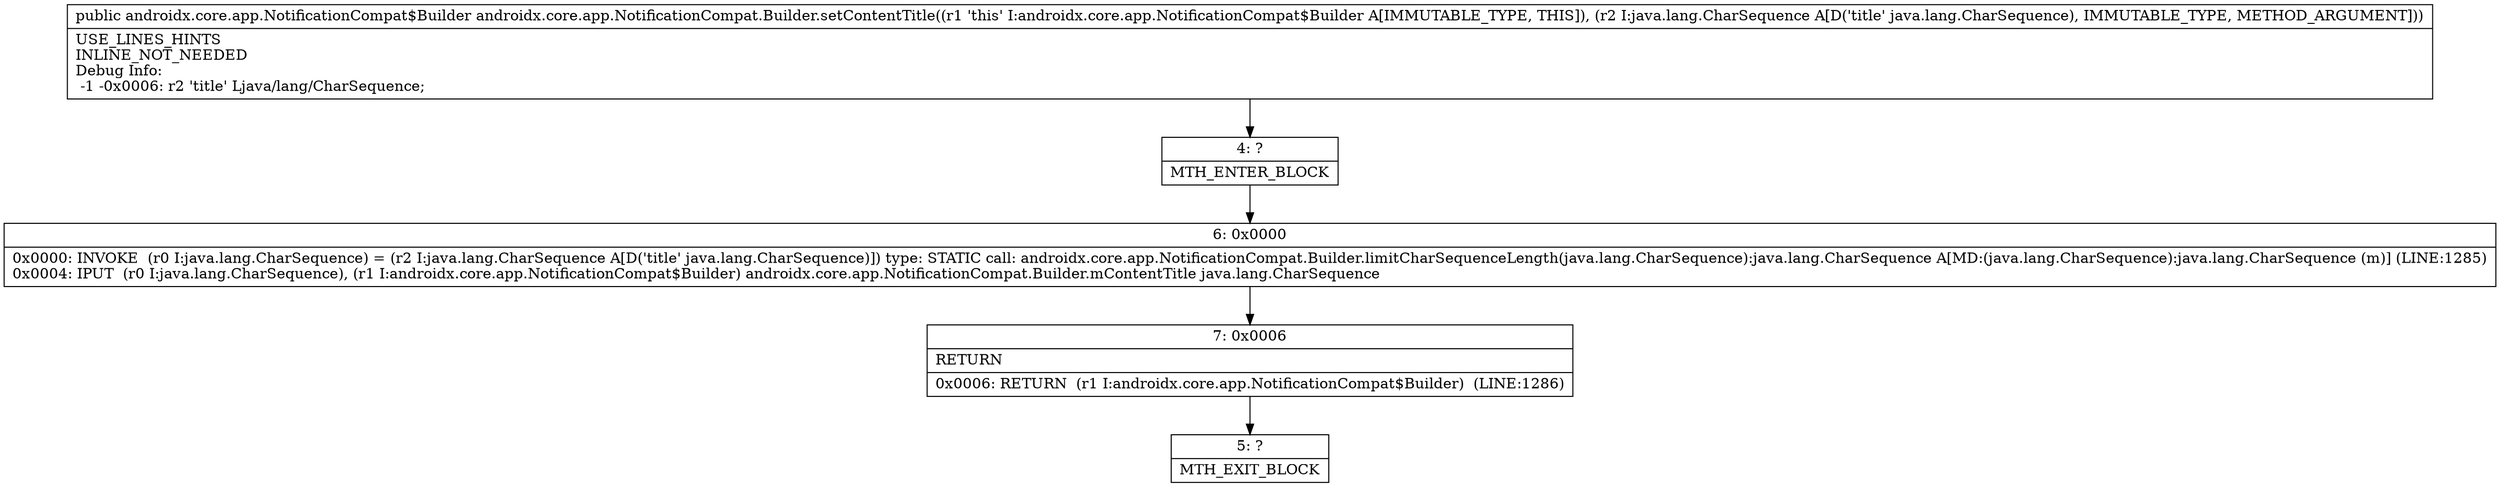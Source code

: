 digraph "CFG forandroidx.core.app.NotificationCompat.Builder.setContentTitle(Ljava\/lang\/CharSequence;)Landroidx\/core\/app\/NotificationCompat$Builder;" {
Node_4 [shape=record,label="{4\:\ ?|MTH_ENTER_BLOCK\l}"];
Node_6 [shape=record,label="{6\:\ 0x0000|0x0000: INVOKE  (r0 I:java.lang.CharSequence) = (r2 I:java.lang.CharSequence A[D('title' java.lang.CharSequence)]) type: STATIC call: androidx.core.app.NotificationCompat.Builder.limitCharSequenceLength(java.lang.CharSequence):java.lang.CharSequence A[MD:(java.lang.CharSequence):java.lang.CharSequence (m)] (LINE:1285)\l0x0004: IPUT  (r0 I:java.lang.CharSequence), (r1 I:androidx.core.app.NotificationCompat$Builder) androidx.core.app.NotificationCompat.Builder.mContentTitle java.lang.CharSequence \l}"];
Node_7 [shape=record,label="{7\:\ 0x0006|RETURN\l|0x0006: RETURN  (r1 I:androidx.core.app.NotificationCompat$Builder)  (LINE:1286)\l}"];
Node_5 [shape=record,label="{5\:\ ?|MTH_EXIT_BLOCK\l}"];
MethodNode[shape=record,label="{public androidx.core.app.NotificationCompat$Builder androidx.core.app.NotificationCompat.Builder.setContentTitle((r1 'this' I:androidx.core.app.NotificationCompat$Builder A[IMMUTABLE_TYPE, THIS]), (r2 I:java.lang.CharSequence A[D('title' java.lang.CharSequence), IMMUTABLE_TYPE, METHOD_ARGUMENT]))  | USE_LINES_HINTS\lINLINE_NOT_NEEDED\lDebug Info:\l  \-1 \-0x0006: r2 'title' Ljava\/lang\/CharSequence;\l}"];
MethodNode -> Node_4;Node_4 -> Node_6;
Node_6 -> Node_7;
Node_7 -> Node_5;
}

